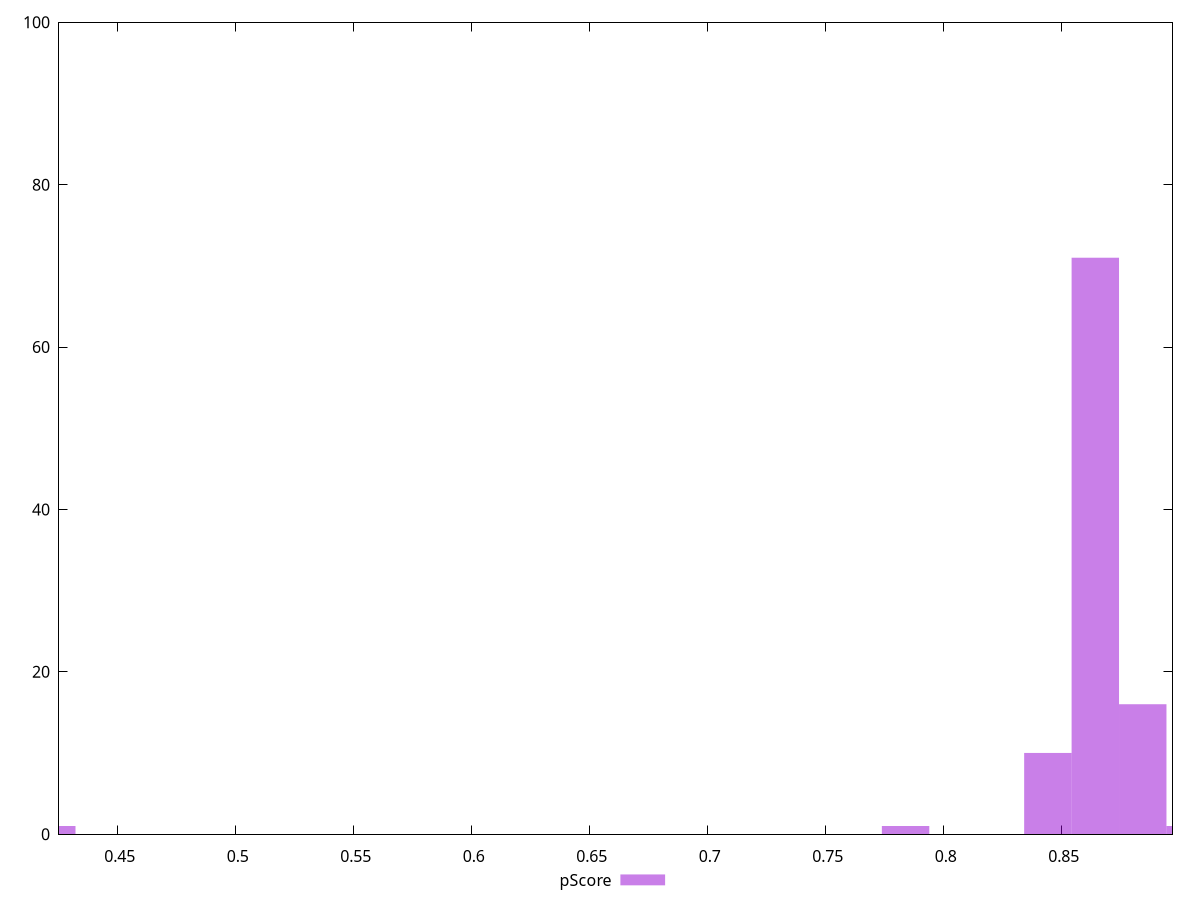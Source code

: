 reset

$pScore <<EOF
0.422078422255509 1
0.8642558169993756 71
0.844156844511018 10
0.7838599270459453 1
0.8843547894877332 16
0.9044537619760907 1
EOF

set key outside below
set boxwidth 0.020098972488357573
set xrange [0.4251405090920818:0.8969614961181573]
set yrange [0:100]
set trange [0:100]
set style fill transparent solid 0.5 noborder
set terminal svg size 640, 490 enhanced background rgb 'white'
set output "report_00009_2021-02-08T22-37-41.559Z/first-contentful-paint/samples/pages+cached/pScore/histogram.svg"

plot $pScore title "pScore" with boxes

reset
